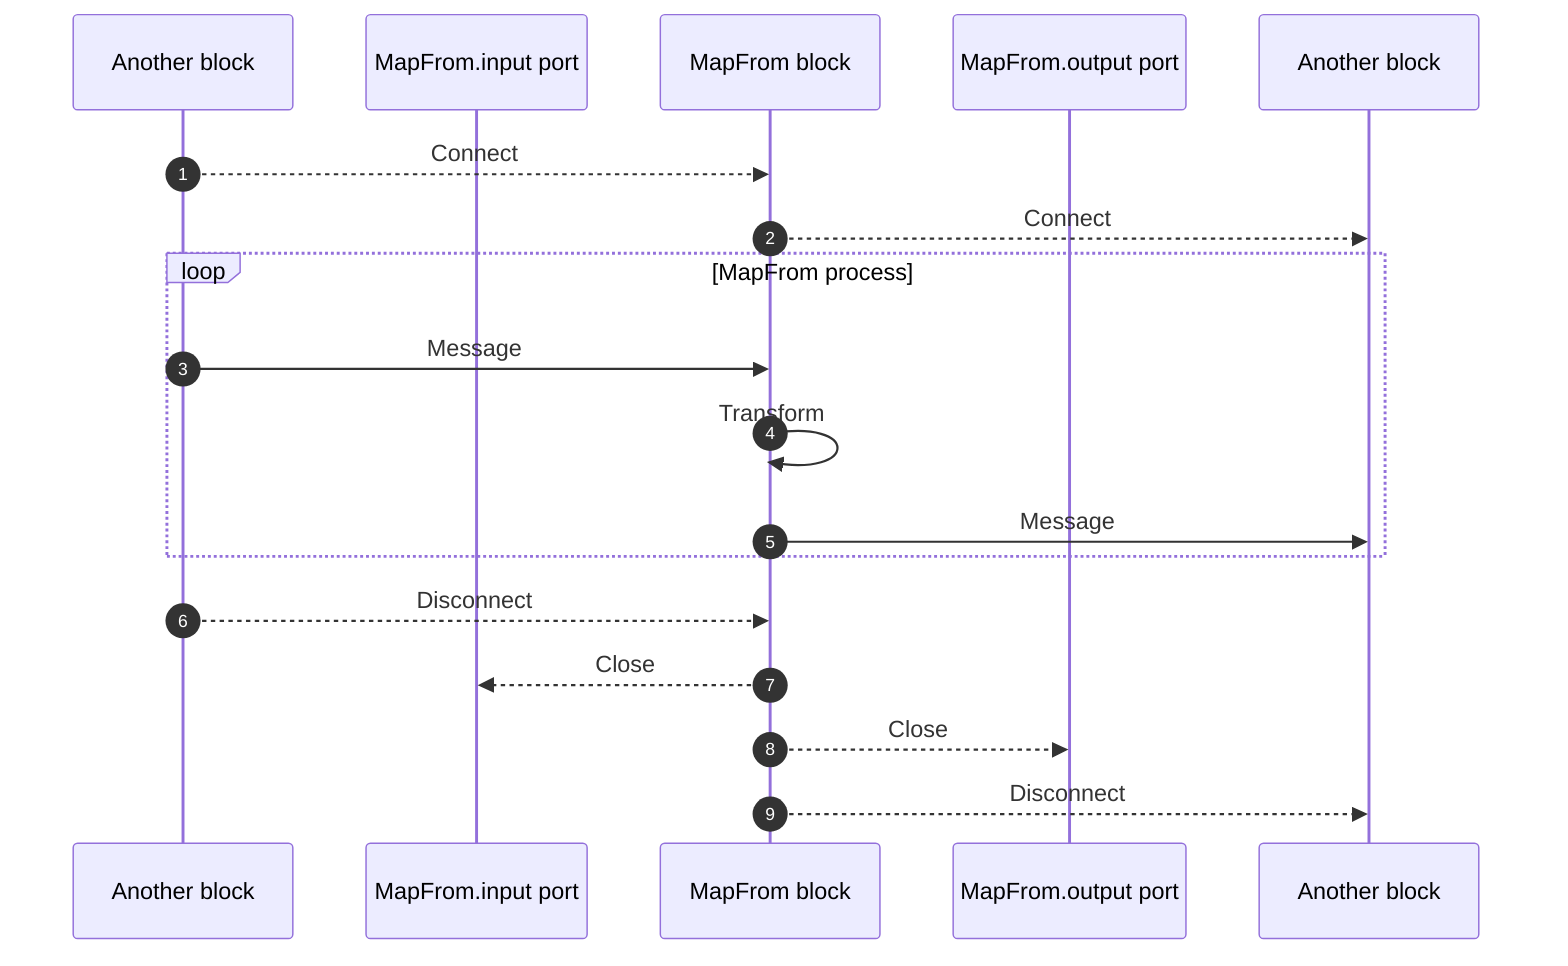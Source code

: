 sequenceDiagram
    autonumber
    participant BlockA as Another block
    participant MapFrom.input as MapFrom.input port
    participant MapFrom as MapFrom block
    participant MapFrom.output as MapFrom.output port
    participant BlockB as Another block

    BlockA-->>MapFrom: Connect
    MapFrom-->>BlockB: Connect

    loop MapFrom process
        BlockA->>MapFrom: Message
        MapFrom->>MapFrom: Transform
        MapFrom->>BlockB: Message
    end

    BlockA-->>MapFrom: Disconnect
    MapFrom-->>MapFrom.input: Close
    MapFrom-->>MapFrom.output: Close
    MapFrom-->>BlockB: Disconnect